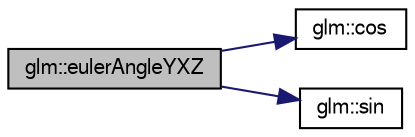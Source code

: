 digraph G
{
  bgcolor="transparent";
  edge [fontname="FreeSans",fontsize=10,labelfontname="FreeSans",labelfontsize=10];
  node [fontname="FreeSans",fontsize=10,shape=record];
  rankdir=LR;
  Node1 [label="glm::eulerAngleYXZ",height=0.2,width=0.4,color="black", fillcolor="grey75", style="filled" fontcolor="black"];
  Node1 -> Node2 [color="midnightblue",fontsize=10,style="solid"];
  Node2 [label="glm::cos",height=0.2,width=0.4,color="black",URL="$group__core__func__trigonometric.html#gfef15df90786cd24fe786cc0ff2cbc98"];
  Node1 -> Node3 [color="midnightblue",fontsize=10,style="solid"];
  Node3 [label="glm::sin",height=0.2,width=0.4,color="black",URL="$group__core__func__trigonometric.html#gd4d4eda735d915be9af695fe2b4cded2"];
}
